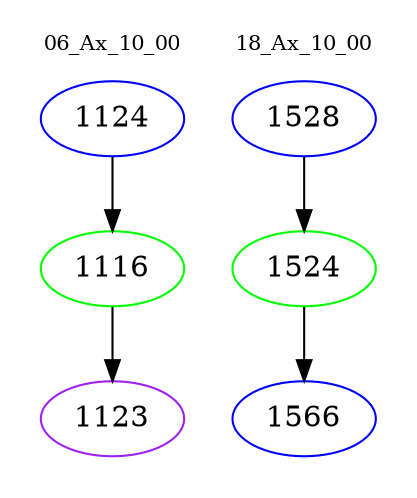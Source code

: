 digraph{
subgraph cluster_0 {
color = white
label = "06_Ax_10_00";
fontsize=10;
T0_1124 [label="1124", color="blue"]
T0_1124 -> T0_1116 [color="black"]
T0_1116 [label="1116", color="green"]
T0_1116 -> T0_1123 [color="black"]
T0_1123 [label="1123", color="purple"]
}
subgraph cluster_1 {
color = white
label = "18_Ax_10_00";
fontsize=10;
T1_1528 [label="1528", color="blue"]
T1_1528 -> T1_1524 [color="black"]
T1_1524 [label="1524", color="green"]
T1_1524 -> T1_1566 [color="black"]
T1_1566 [label="1566", color="blue"]
}
}
